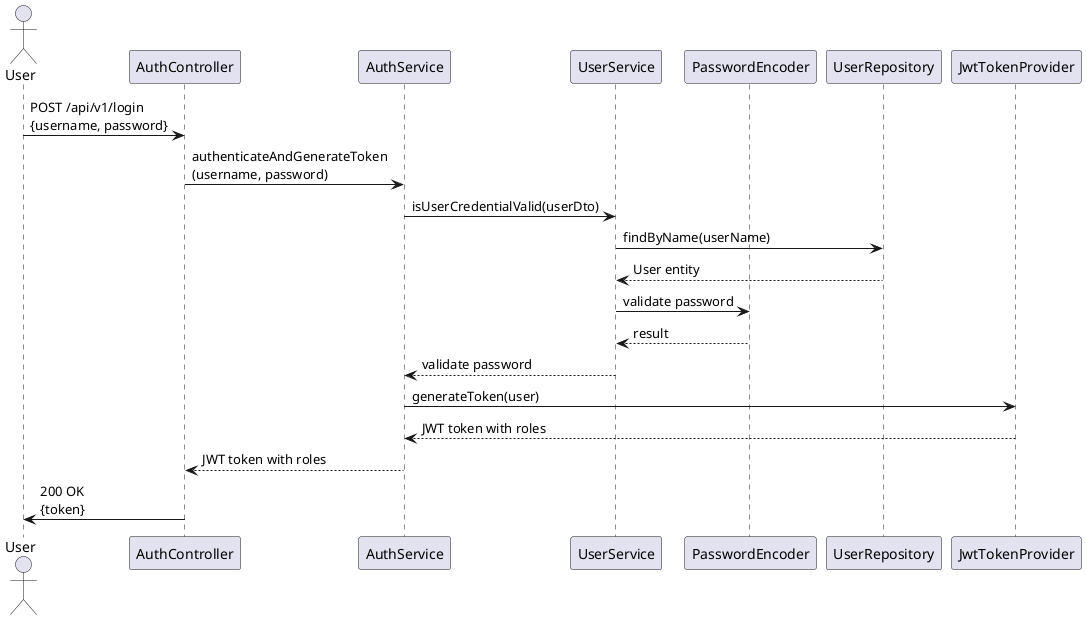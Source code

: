 @startuml
actor User
participant "AuthController" as Controller
participant "AuthService" as Service
participant "UserService" as UserService
participant "PasswordEncoder" as PasswordEncoder
participant "UserRepository" as Repo
participant "JwtTokenProvider" as JWT


User -> Controller: POST /api/v1/login\n{username, password}
Controller -> Service: authenticateAndGenerateToken\n(username, password)
Service -> UserService: isUserCredentialValid(userDto)
UserService -> Repo: findByName(userName)
Repo --> "UserService": User entity
"UserService" -> "PasswordEncoder" : validate password
"UserService" <-- "PasswordEncoder" :  result
"UserService" --> Service: validate password
Service -> JWT: generateToken(user)
JWT --> Service: JWT token with roles
Service --> Controller: JWT token with roles
Controller -> User: 200 OK\n{token}

@enduml
